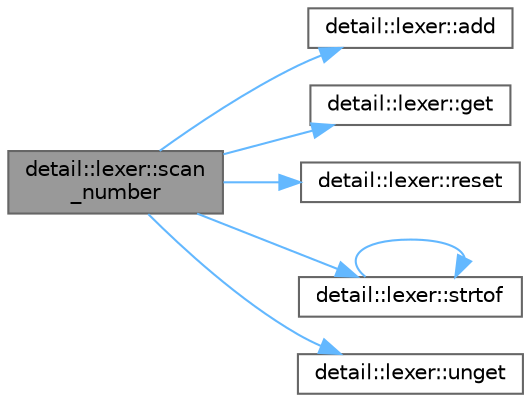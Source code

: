 digraph "detail::lexer::scan_number"
{
 // LATEX_PDF_SIZE
  bgcolor="transparent";
  edge [fontname=Helvetica,fontsize=10,labelfontname=Helvetica,labelfontsize=10];
  node [fontname=Helvetica,fontsize=10,shape=box,height=0.2,width=0.4];
  rankdir="LR";
  Node1 [id="Node000001",label="detail::lexer::scan\l_number",height=0.2,width=0.4,color="gray40", fillcolor="grey60", style="filled", fontcolor="black",tooltip="scan a number literal"];
  Node1 -> Node2 [id="edge1_Node000001_Node000002",color="steelblue1",style="solid",tooltip=" "];
  Node2 [id="Node000002",label="detail::lexer::add",height=0.2,width=0.4,color="grey40", fillcolor="white", style="filled",URL="$classdetail_1_1lexer.html#ad59cacf0fdfe48d78b218e49da85797b",tooltip="add a character to token_buffer"];
  Node1 -> Node3 [id="edge2_Node000001_Node000003",color="steelblue1",style="solid",tooltip=" "];
  Node3 [id="Node000003",label="detail::lexer::get",height=0.2,width=0.4,color="grey40", fillcolor="white", style="filled",URL="$classdetail_1_1lexer.html#a558196cb9fc24015d009969c9df8707b",tooltip=" "];
  Node1 -> Node4 [id="edge3_Node000001_Node000004",color="steelblue1",style="solid",tooltip=" "];
  Node4 [id="Node000004",label="detail::lexer::reset",height=0.2,width=0.4,color="grey40", fillcolor="white", style="filled",URL="$classdetail_1_1lexer.html#a049f7268496ebdbb16573a5ef1bc96b7",tooltip="reset token_buffer; current character is beginning of token"];
  Node1 -> Node5 [id="edge4_Node000001_Node000005",color="steelblue1",style="solid",tooltip=" "];
  Node5 [id="Node000005",label="detail::lexer::strtof",height=0.2,width=0.4,color="grey40", fillcolor="white", style="filled",URL="$classdetail_1_1lexer.html#a56bab6981f9c24f2195b192cdafbce11",tooltip=" "];
  Node5 -> Node5 [id="edge5_Node000005_Node000005",color="steelblue1",style="solid",tooltip=" "];
  Node1 -> Node6 [id="edge6_Node000001_Node000006",color="steelblue1",style="solid",tooltip=" "];
  Node6 [id="Node000006",label="detail::lexer::unget",height=0.2,width=0.4,color="grey40", fillcolor="white", style="filled",URL="$classdetail_1_1lexer.html#af15c2d2e743728d99bb6d749a03e5555",tooltip="unget current character (read it again on next get)"];
}
